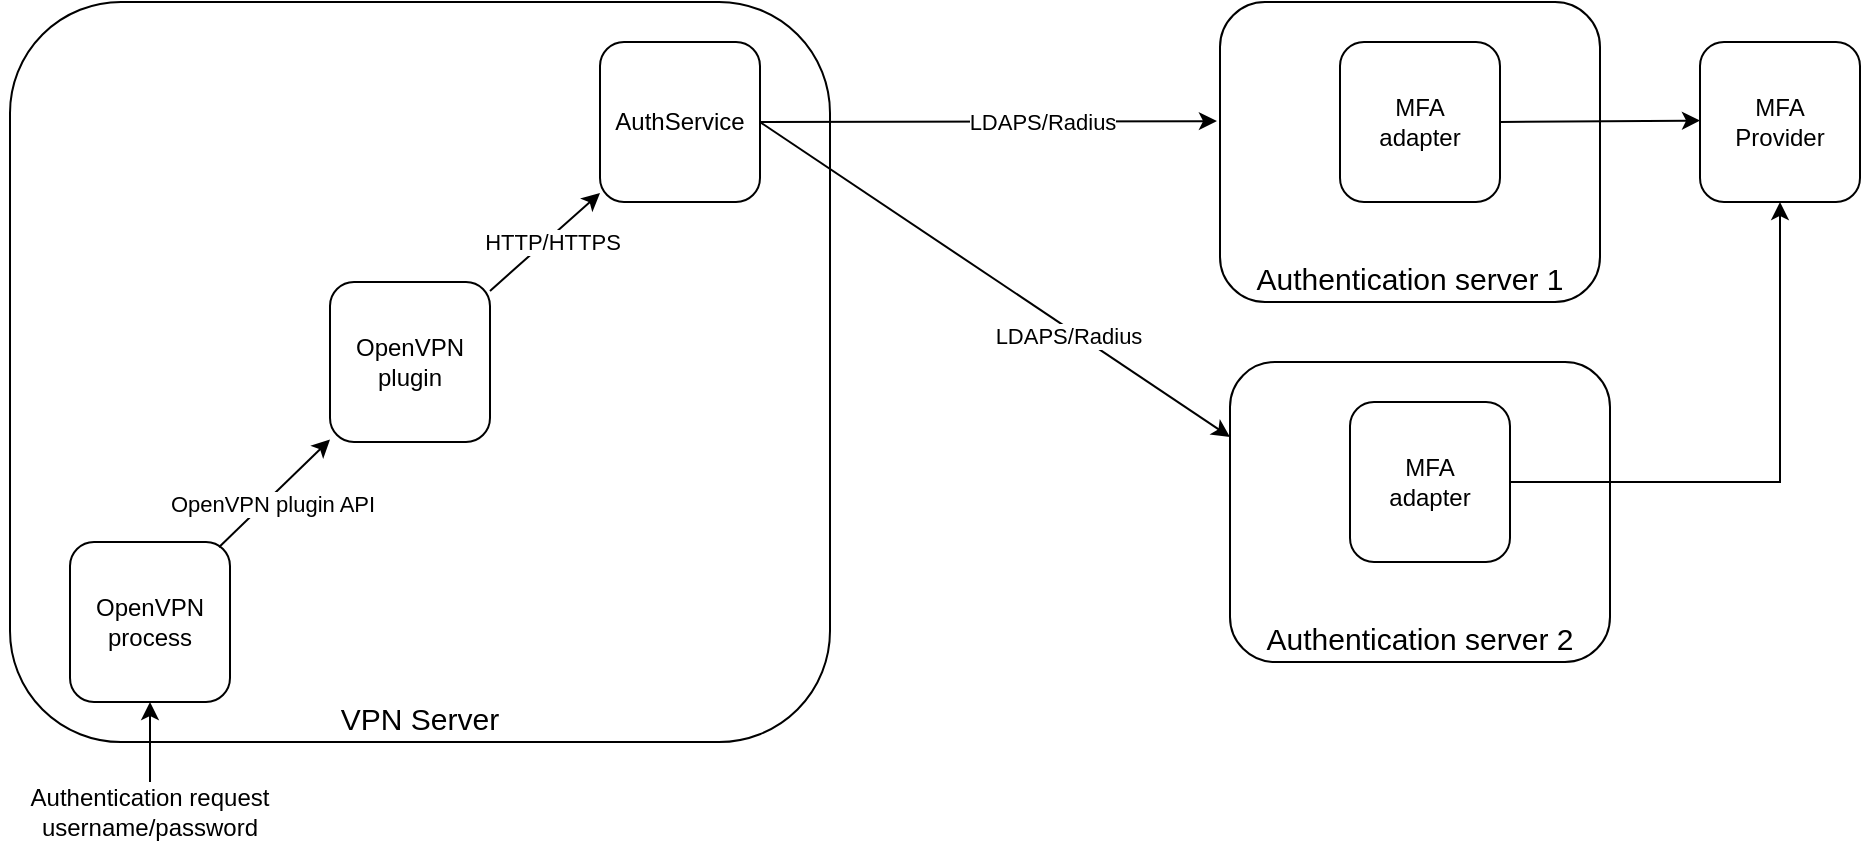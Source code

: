 <mxfile version="15.8.4" type="device" pages="2"><diagram id="_3yNWXIs6XBxTLjO4gYs" name="Page-1"><mxGraphModel dx="1891" dy="1213" grid="1" gridSize="10" guides="1" tooltips="1" connect="1" arrows="1" fold="1" page="1" pageScale="1" pageWidth="1169" pageHeight="827" math="0" shadow="0"><root><mxCell id="0"/><mxCell id="1" parent="0"/><mxCell id="ollo9HNpxqtAD1khrvSa-2" value="Authentication server 2" style="rounded=1;whiteSpace=wrap;html=1;verticalAlign=bottom;fontSize=15;" vertex="1" parent="1"><mxGeometry x="705" y="210" width="190" height="150" as="geometry"/></mxCell><mxCell id="zWF38qy9sxj3DEZnFRWF-23" value="VPN Server" style="rounded=1;whiteSpace=wrap;html=1;align=center;verticalAlign=bottom;fontSize=15;" vertex="1" parent="1"><mxGeometry x="95" y="30" width="410" height="370" as="geometry"/></mxCell><mxCell id="zWF38qy9sxj3DEZnFRWF-18" value="Authentication server 1" style="rounded=1;whiteSpace=wrap;html=1;verticalAlign=bottom;fontSize=15;" vertex="1" parent="1"><mxGeometry x="700" y="30" width="190" height="150" as="geometry"/></mxCell><mxCell id="zWF38qy9sxj3DEZnFRWF-1" value="OpenVPN plugin" style="rounded=1;whiteSpace=wrap;html=1;" vertex="1" parent="1"><mxGeometry x="255" y="170" width="80" height="80" as="geometry"/></mxCell><mxCell id="zWF38qy9sxj3DEZnFRWF-4" value="OpenVPN&lt;br&gt;process" style="rounded=1;whiteSpace=wrap;html=1;" vertex="1" parent="1"><mxGeometry x="125" y="300" width="80" height="80" as="geometry"/></mxCell><mxCell id="zWF38qy9sxj3DEZnFRWF-5" value="AuthService" style="rounded=1;whiteSpace=wrap;html=1;" vertex="1" parent="1"><mxGeometry x="390" y="50" width="80" height="80" as="geometry"/></mxCell><mxCell id="zWF38qy9sxj3DEZnFRWF-8" value="" style="endArrow=classic;html=1;rounded=0;exitX=0.931;exitY=0.033;exitDx=0;exitDy=0;exitPerimeter=0;" edge="1" parent="1" source="zWF38qy9sxj3DEZnFRWF-4" target="zWF38qy9sxj3DEZnFRWF-1"><mxGeometry width="50" height="50" relative="1" as="geometry"><mxPoint x="195" y="310" as="sourcePoint"/><mxPoint x="245" y="260" as="targetPoint"/></mxGeometry></mxCell><mxCell id="zWF38qy9sxj3DEZnFRWF-9" value="OpenVPN plugin API" style="edgeLabel;html=1;align=center;verticalAlign=middle;resizable=0;points=[];" vertex="1" connectable="0" parent="zWF38qy9sxj3DEZnFRWF-8"><mxGeometry x="0.445" y="-1" relative="1" as="geometry"><mxPoint x="-15" y="16" as="offset"/></mxGeometry></mxCell><mxCell id="zWF38qy9sxj3DEZnFRWF-10" value="" style="endArrow=classic;html=1;rounded=0;" edge="1" parent="1" source="zWF38qy9sxj3DEZnFRWF-1" target="zWF38qy9sxj3DEZnFRWF-5"><mxGeometry width="50" height="50" relative="1" as="geometry"><mxPoint x="345" y="180" as="sourcePoint"/><mxPoint x="395" y="130" as="targetPoint"/></mxGeometry></mxCell><mxCell id="zWF38qy9sxj3DEZnFRWF-11" value="HTTP/HTTPS&lt;br&gt;" style="edgeLabel;html=1;align=center;verticalAlign=middle;resizable=0;points=[];" vertex="1" connectable="0" parent="zWF38qy9sxj3DEZnFRWF-10"><mxGeometry x="-0.36" relative="1" as="geometry"><mxPoint x="13" y="-9" as="offset"/></mxGeometry></mxCell><mxCell id="zWF38qy9sxj3DEZnFRWF-12" value="" style="endArrow=classic;html=1;rounded=0;exitX=1;exitY=0.5;exitDx=0;exitDy=0;entryX=-0.008;entryY=0.397;entryDx=0;entryDy=0;entryPerimeter=0;" edge="1" parent="1" source="zWF38qy9sxj3DEZnFRWF-5" target="zWF38qy9sxj3DEZnFRWF-18"><mxGeometry width="50" height="50" relative="1" as="geometry"><mxPoint x="630" y="230" as="sourcePoint"/><mxPoint x="710" y="147.84" as="targetPoint"/></mxGeometry></mxCell><mxCell id="zWF38qy9sxj3DEZnFRWF-13" value="LDAPS/Radius" style="edgeLabel;html=1;align=center;verticalAlign=middle;resizable=0;points=[];" vertex="1" connectable="0" parent="zWF38qy9sxj3DEZnFRWF-12"><mxGeometry x="0.332" relative="1" as="geometry"><mxPoint x="-11" as="offset"/></mxGeometry></mxCell><mxCell id="zWF38qy9sxj3DEZnFRWF-14" value="MFA&lt;br&gt;adapter" style="rounded=1;whiteSpace=wrap;html=1;" vertex="1" parent="1"><mxGeometry x="760" y="50" width="80" height="80" as="geometry"/></mxCell><mxCell id="zWF38qy9sxj3DEZnFRWF-15" value="MFA&lt;br&gt;Provider" style="rounded=1;whiteSpace=wrap;html=1;" vertex="1" parent="1"><mxGeometry x="940" y="50" width="80" height="80" as="geometry"/></mxCell><mxCell id="zWF38qy9sxj3DEZnFRWF-20" value="" style="endArrow=classic;html=1;rounded=0;entryX=0;entryY=0.5;entryDx=0;entryDy=0;exitX=1;exitY=0.5;exitDx=0;exitDy=0;" edge="1" parent="1" source="zWF38qy9sxj3DEZnFRWF-14"><mxGeometry width="50" height="50" relative="1" as="geometry"><mxPoint x="890" y="89.29" as="sourcePoint"/><mxPoint x="940" y="89.29" as="targetPoint"/></mxGeometry></mxCell><mxCell id="zWF38qy9sxj3DEZnFRWF-21" value="" style="endArrow=classic;html=1;rounded=0;entryX=0.5;entryY=1;entryDx=0;entryDy=0;" edge="1" parent="1" target="zWF38qy9sxj3DEZnFRWF-4"><mxGeometry width="50" height="50" relative="1" as="geometry"><mxPoint x="165" y="420" as="sourcePoint"/><mxPoint x="175" y="390" as="targetPoint"/></mxGeometry></mxCell><mxCell id="zWF38qy9sxj3DEZnFRWF-22" value="Authentication request&lt;br&gt;username/password" style="text;html=1;strokeColor=none;fillColor=none;align=center;verticalAlign=middle;whiteSpace=wrap;rounded=0;" vertex="1" parent="1"><mxGeometry x="90" y="420" width="150" height="30" as="geometry"/></mxCell><mxCell id="ollo9HNpxqtAD1khrvSa-5" style="edgeStyle=orthogonalEdgeStyle;rounded=0;orthogonalLoop=1;jettySize=auto;html=1;entryX=0.5;entryY=1;entryDx=0;entryDy=0;fontSize=15;exitX=1;exitY=0.5;exitDx=0;exitDy=0;" edge="1" parent="1" source="ollo9HNpxqtAD1khrvSa-3" target="zWF38qy9sxj3DEZnFRWF-15"><mxGeometry relative="1" as="geometry"/></mxCell><mxCell id="ollo9HNpxqtAD1khrvSa-3" value="MFA&lt;br&gt;adapter" style="rounded=1;whiteSpace=wrap;html=1;" vertex="1" parent="1"><mxGeometry x="765" y="230" width="80" height="80" as="geometry"/></mxCell><mxCell id="ollo9HNpxqtAD1khrvSa-4" value="" style="endArrow=classic;html=1;rounded=0;fontSize=15;exitX=1;exitY=0.5;exitDx=0;exitDy=0;entryX=0;entryY=0.25;entryDx=0;entryDy=0;" edge="1" parent="1" source="zWF38qy9sxj3DEZnFRWF-5" target="ollo9HNpxqtAD1khrvSa-2"><mxGeometry width="50" height="50" relative="1" as="geometry"><mxPoint x="560" y="460" as="sourcePoint"/><mxPoint x="610" y="410" as="targetPoint"/></mxGeometry></mxCell><mxCell id="ollo9HNpxqtAD1khrvSa-7" value="LDAPS/Radius" style="edgeLabel;html=1;align=center;verticalAlign=middle;resizable=0;points=[];fontSize=11;" vertex="1" connectable="0" parent="ollo9HNpxqtAD1khrvSa-4"><mxGeometry x="0.325" y="-3" relative="1" as="geometry"><mxPoint as="offset"/></mxGeometry></mxCell></root></mxGraphModel></diagram><diagram id="8LRWSns5muK2kEJlNO6F" name="Page-2"><mxGraphModel dx="2207" dy="1415" grid="1" gridSize="10" guides="1" tooltips="1" connect="1" arrows="1" fold="1" page="1" pageScale="1" pageWidth="1169" pageHeight="827" math="0" shadow="0"><root><mxCell id="VXzZagzdeMw3OMm6bOVt-0"/><mxCell id="VXzZagzdeMw3OMm6bOVt-1" parent="VXzZagzdeMw3OMm6bOVt-0"/><mxCell id="EPza9w1Mffhh78S11kxp-0" value="VPN Server" style="rounded=1;whiteSpace=wrap;html=1;align=center;verticalAlign=bottom;fontSize=15;" vertex="1" parent="VXzZagzdeMw3OMm6bOVt-1"><mxGeometry x="105" y="347.35" width="265" height="260" as="geometry"/></mxCell><mxCell id="EPza9w1Mffhh78S11kxp-1" value="Authentication server 1" style="rounded=1;whiteSpace=wrap;html=1;verticalAlign=bottom;fontSize=15;" vertex="1" parent="VXzZagzdeMw3OMm6bOVt-1"><mxGeometry x="520.13" y="120" width="390" height="230" as="geometry"/></mxCell><mxCell id="EPza9w1Mffhh78S11kxp-2" value="OpenVPN plugin" style="rounded=1;whiteSpace=wrap;html=1;" vertex="1" parent="VXzZagzdeMw3OMm6bOVt-1"><mxGeometry x="265" y="367.35" width="80" height="80" as="geometry"/></mxCell><mxCell id="EPza9w1Mffhh78S11kxp-3" value="OpenVPN&lt;br&gt;process" style="rounded=1;whiteSpace=wrap;html=1;" vertex="1" parent="VXzZagzdeMw3OMm6bOVt-1"><mxGeometry x="135" y="497.35" width="80" height="80" as="geometry"/></mxCell><mxCell id="EPza9w1Mffhh78S11kxp-4" value="AuthService" style="rounded=1;whiteSpace=wrap;html=1;" vertex="1" parent="VXzZagzdeMw3OMm6bOVt-1"><mxGeometry x="550.13" y="254" width="80" height="80" as="geometry"/></mxCell><mxCell id="EPza9w1Mffhh78S11kxp-5" value="" style="endArrow=classic;html=1;rounded=0;exitX=0.931;exitY=0.033;exitDx=0;exitDy=0;exitPerimeter=0;" edge="1" parent="VXzZagzdeMw3OMm6bOVt-1" source="EPza9w1Mffhh78S11kxp-3" target="EPza9w1Mffhh78S11kxp-2"><mxGeometry width="50" height="50" relative="1" as="geometry"><mxPoint x="205" y="507.35" as="sourcePoint"/><mxPoint x="255" y="457.35" as="targetPoint"/></mxGeometry></mxCell><mxCell id="EPza9w1Mffhh78S11kxp-6" value="OpenVPN plugin API" style="edgeLabel;html=1;align=center;verticalAlign=middle;resizable=0;points=[];" vertex="1" connectable="0" parent="EPza9w1Mffhh78S11kxp-5"><mxGeometry x="0.445" y="-1" relative="1" as="geometry"><mxPoint x="-15" y="16" as="offset"/></mxGeometry></mxCell><mxCell id="EPza9w1Mffhh78S11kxp-7" value="" style="endArrow=classic;html=1;rounded=0;exitX=1;exitY=0.5;exitDx=0;exitDy=0;entryX=0;entryY=1;entryDx=0;entryDy=0;" edge="1" parent="VXzZagzdeMw3OMm6bOVt-1" source="EPza9w1Mffhh78S11kxp-2" target="EPza9w1Mffhh78S11kxp-4"><mxGeometry width="50" height="50" relative="1" as="geometry"><mxPoint x="365" y="530" as="sourcePoint"/><mxPoint x="415" y="480" as="targetPoint"/></mxGeometry></mxCell><mxCell id="EPza9w1Mffhh78S11kxp-8" value="HTTP/HTTPS&lt;br&gt;" style="edgeLabel;html=1;align=center;verticalAlign=middle;resizable=0;points=[];" vertex="1" connectable="0" parent="EPza9w1Mffhh78S11kxp-7"><mxGeometry x="-0.36" relative="1" as="geometry"><mxPoint x="14" y="-9" as="offset"/></mxGeometry></mxCell><mxCell id="EPza9w1Mffhh78S11kxp-11" value="MFA&lt;br&gt;adapter" style="rounded=1;whiteSpace=wrap;html=1;" vertex="1" parent="VXzZagzdeMw3OMm6bOVt-1"><mxGeometry x="790.13" y="140" width="80" height="80" as="geometry"/></mxCell><mxCell id="EPza9w1Mffhh78S11kxp-12" value="MFA&lt;br&gt;Provider" style="rounded=1;whiteSpace=wrap;html=1;" vertex="1" parent="VXzZagzdeMw3OMm6bOVt-1"><mxGeometry x="940.13" y="140" width="80" height="80" as="geometry"/></mxCell><mxCell id="EPza9w1Mffhh78S11kxp-13" value="" style="endArrow=classic;html=1;rounded=0;entryX=0;entryY=0.5;entryDx=0;entryDy=0;" edge="1" parent="VXzZagzdeMw3OMm6bOVt-1" target="EPza9w1Mffhh78S11kxp-12" source="EPza9w1Mffhh78S11kxp-11"><mxGeometry width="50" height="50" relative="1" as="geometry"><mxPoint x="870.13" y="150" as="sourcePoint"/><mxPoint x="1070.13" y="160" as="targetPoint"/></mxGeometry></mxCell><mxCell id="EPza9w1Mffhh78S11kxp-14" value="" style="endArrow=classic;html=1;rounded=0;entryX=0.5;entryY=1;entryDx=0;entryDy=0;exitX=0.5;exitY=0;exitDx=0;exitDy=0;" edge="1" parent="VXzZagzdeMw3OMm6bOVt-1" target="EPza9w1Mffhh78S11kxp-3" source="EPza9w1Mffhh78S11kxp-15"><mxGeometry width="50" height="50" relative="1" as="geometry"><mxPoint x="175" y="617.35" as="sourcePoint"/><mxPoint x="185" y="587.35" as="targetPoint"/></mxGeometry></mxCell><mxCell id="EPza9w1Mffhh78S11kxp-15" value="Authentication request&lt;br&gt;username/password" style="text;html=1;strokeColor=none;fillColor=none;align=center;verticalAlign=middle;whiteSpace=wrap;rounded=0;" vertex="1" parent="VXzZagzdeMw3OMm6bOVt-1"><mxGeometry x="100" y="627.35" width="150" height="30" as="geometry"/></mxCell><mxCell id="EPza9w1Mffhh78S11kxp-17" value="" style="edgeStyle=orthogonalEdgeStyle;rounded=0;orthogonalLoop=1;jettySize=auto;html=1;" edge="1" parent="VXzZagzdeMw3OMm6bOVt-1" source="EPza9w1Mffhh78S11kxp-16" target="EPza9w1Mffhh78S11kxp-11"><mxGeometry relative="1" as="geometry"/></mxCell><mxCell id="EPza9w1Mffhh78S11kxp-16" value="LDAP/Radius server" style="rounded=1;whiteSpace=wrap;html=1;" vertex="1" parent="VXzZagzdeMw3OMm6bOVt-1"><mxGeometry x="660.13" y="140" width="80" height="80" as="geometry"/></mxCell><mxCell id="EPza9w1Mffhh78S11kxp-19" value="" style="endArrow=classic;html=1;rounded=0;" edge="1" parent="VXzZagzdeMw3OMm6bOVt-1" source="EPza9w1Mffhh78S11kxp-4" target="EPza9w1Mffhh78S11kxp-16"><mxGeometry width="50" height="50" relative="1" as="geometry"><mxPoint x="630.13" y="230" as="sourcePoint"/><mxPoint x="680.13" y="180" as="targetPoint"/></mxGeometry></mxCell><mxCell id="EPza9w1Mffhh78S11kxp-20" value="LDAPS/Radius" style="edgeLabel;html=1;align=center;verticalAlign=middle;resizable=0;points=[];" vertex="1" connectable="0" parent="EPza9w1Mffhh78S11kxp-19"><mxGeometry x="-0.292" y="-1" relative="1" as="geometry"><mxPoint x="6" y="-3" as="offset"/></mxGeometry></mxCell><mxCell id="1Sgli7vKVnQwsvh8LgNS-0" value="Authentication server 2" style="rounded=1;whiteSpace=wrap;html=1;verticalAlign=bottom;fontSize=15;" vertex="1" parent="VXzZagzdeMw3OMm6bOVt-1"><mxGeometry x="520.13" y="460" width="390" height="230" as="geometry"/></mxCell><mxCell id="1Sgli7vKVnQwsvh8LgNS-1" value="AuthService" style="rounded=1;whiteSpace=wrap;html=1;" vertex="1" parent="VXzZagzdeMw3OMm6bOVt-1"><mxGeometry x="550.13" y="594" width="80" height="80" as="geometry"/></mxCell><mxCell id="1Sgli7vKVnQwsvh8LgNS-9" style="edgeStyle=orthogonalEdgeStyle;rounded=0;orthogonalLoop=1;jettySize=auto;html=1;entryX=0.5;entryY=1;entryDx=0;entryDy=0;fontSize=11;" edge="1" parent="VXzZagzdeMw3OMm6bOVt-1" source="1Sgli7vKVnQwsvh8LgNS-2" target="EPza9w1Mffhh78S11kxp-12"><mxGeometry relative="1" as="geometry"/></mxCell><mxCell id="1Sgli7vKVnQwsvh8LgNS-2" value="MFA&lt;br&gt;adapter" style="rounded=1;whiteSpace=wrap;html=1;" vertex="1" parent="VXzZagzdeMw3OMm6bOVt-1"><mxGeometry x="790.13" y="480" width="80" height="80" as="geometry"/></mxCell><mxCell id="1Sgli7vKVnQwsvh8LgNS-5" value="" style="edgeStyle=orthogonalEdgeStyle;rounded=0;orthogonalLoop=1;jettySize=auto;html=1;" edge="1" parent="VXzZagzdeMw3OMm6bOVt-1" source="1Sgli7vKVnQwsvh8LgNS-6" target="1Sgli7vKVnQwsvh8LgNS-2"><mxGeometry relative="1" as="geometry"/></mxCell><mxCell id="1Sgli7vKVnQwsvh8LgNS-6" value="LDAP/Radius server" style="rounded=1;whiteSpace=wrap;html=1;" vertex="1" parent="VXzZagzdeMw3OMm6bOVt-1"><mxGeometry x="660.13" y="480" width="80" height="80" as="geometry"/></mxCell><mxCell id="1Sgli7vKVnQwsvh8LgNS-7" value="" style="endArrow=classic;html=1;rounded=0;" edge="1" parent="VXzZagzdeMw3OMm6bOVt-1" source="1Sgli7vKVnQwsvh8LgNS-1" target="1Sgli7vKVnQwsvh8LgNS-6"><mxGeometry width="50" height="50" relative="1" as="geometry"><mxPoint x="630.13" y="570" as="sourcePoint"/><mxPoint x="680.13" y="520" as="targetPoint"/></mxGeometry></mxCell><mxCell id="1Sgli7vKVnQwsvh8LgNS-8" value="LDAPS/Radius" style="edgeLabel;html=1;align=center;verticalAlign=middle;resizable=0;points=[];" vertex="1" connectable="0" parent="1Sgli7vKVnQwsvh8LgNS-7"><mxGeometry x="-0.292" y="-1" relative="1" as="geometry"><mxPoint x="6" y="-3" as="offset"/></mxGeometry></mxCell><mxCell id="1Sgli7vKVnQwsvh8LgNS-11" value="" style="endArrow=classic;html=1;rounded=0;fontSize=11;entryX=0;entryY=0;entryDx=0;entryDy=0;exitX=1;exitY=0.5;exitDx=0;exitDy=0;" edge="1" parent="VXzZagzdeMw3OMm6bOVt-1" source="EPza9w1Mffhh78S11kxp-2" target="1Sgli7vKVnQwsvh8LgNS-1"><mxGeometry width="50" height="50" relative="1" as="geometry"><mxPoint x="400" y="550" as="sourcePoint"/><mxPoint x="300" y="290" as="targetPoint"/></mxGeometry></mxCell><mxCell id="1Sgli7vKVnQwsvh8LgNS-12" value="HTTP/HTTPS" style="edgeLabel;html=1;align=center;verticalAlign=middle;resizable=0;points=[];fontSize=11;" vertex="1" connectable="0" parent="1Sgli7vKVnQwsvh8LgNS-11"><mxGeometry x="-0.124" y="-1" relative="1" as="geometry"><mxPoint as="offset"/></mxGeometry></mxCell></root></mxGraphModel></diagram></mxfile>